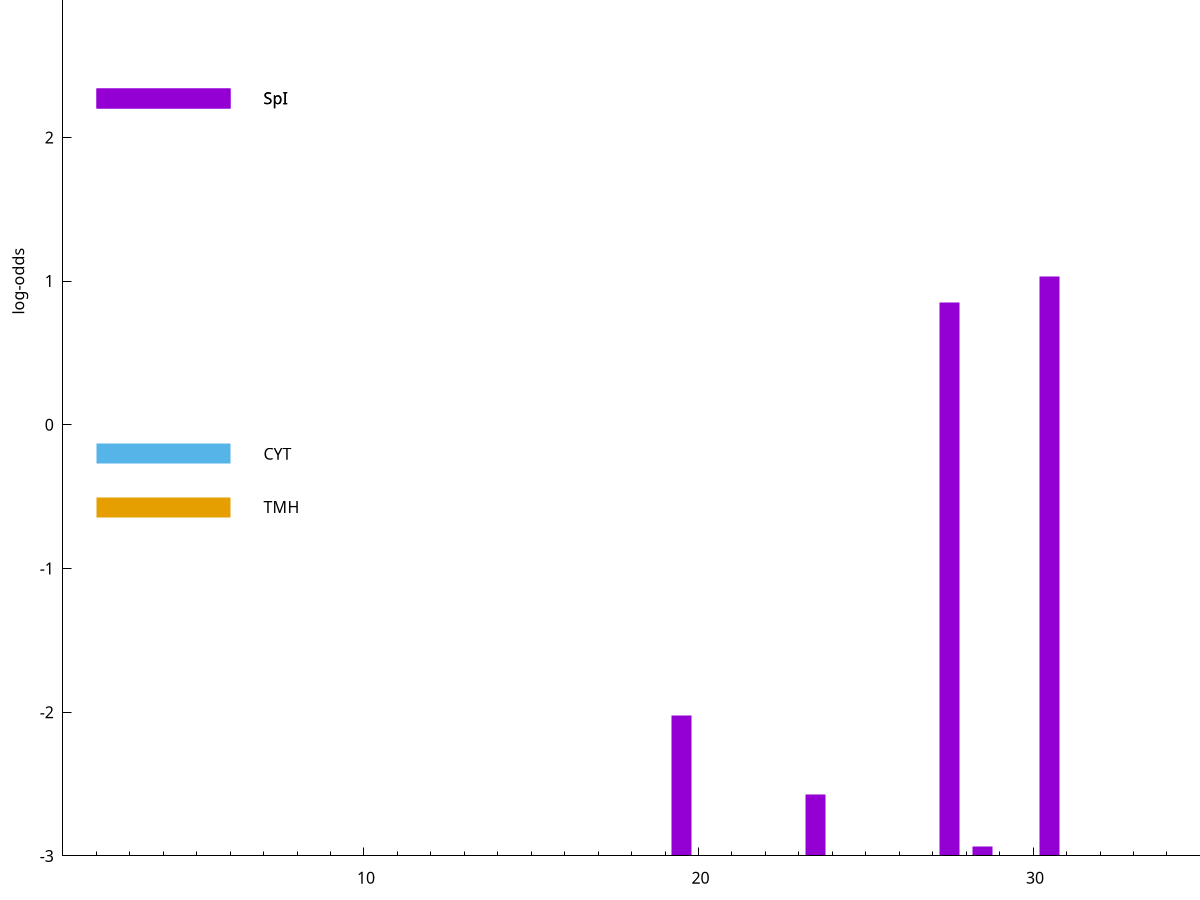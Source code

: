 set title "LipoP predictions for SRR5666568.gff"
set size 2., 1.4
set xrange [1:70] 
set mxtics 10
set yrange [-3:5]
set y2range [0:8]
set ylabel "log-odds"
set term postscript eps color solid "Helvetica" 30
set output "SRR5666568.gff343.eps"
set arrow from 2,2.27174 to 6,2.27174 nohead lt 1 lw 20
set label "SpI" at 7,2.27174
set arrow from 2,-0.200913 to 6,-0.200913 nohead lt 3 lw 20
set label "CYT" at 7,-0.200913
set arrow from 2,-0.572352 to 6,-0.572352 nohead lt 4 lw 20
set label "TMH" at 7,-0.572352
set arrow from 2,2.27174 to 6,2.27174 nohead lt 1 lw 20
set label "SpI" at 7,2.27174
# NOTE: The scores below are the log-odds scores with the threshold
# NOTE: subtracted (a hack to make gnuplot make the histogram all
# NOTE: look nice).
plot "-" axes x1y2 title "" with impulses lt 1 lw 20
30.500000 4.032370
27.500000 3.854092
19.500000 0.976830
23.500000 0.429780
28.500000 0.066910
e
exit
